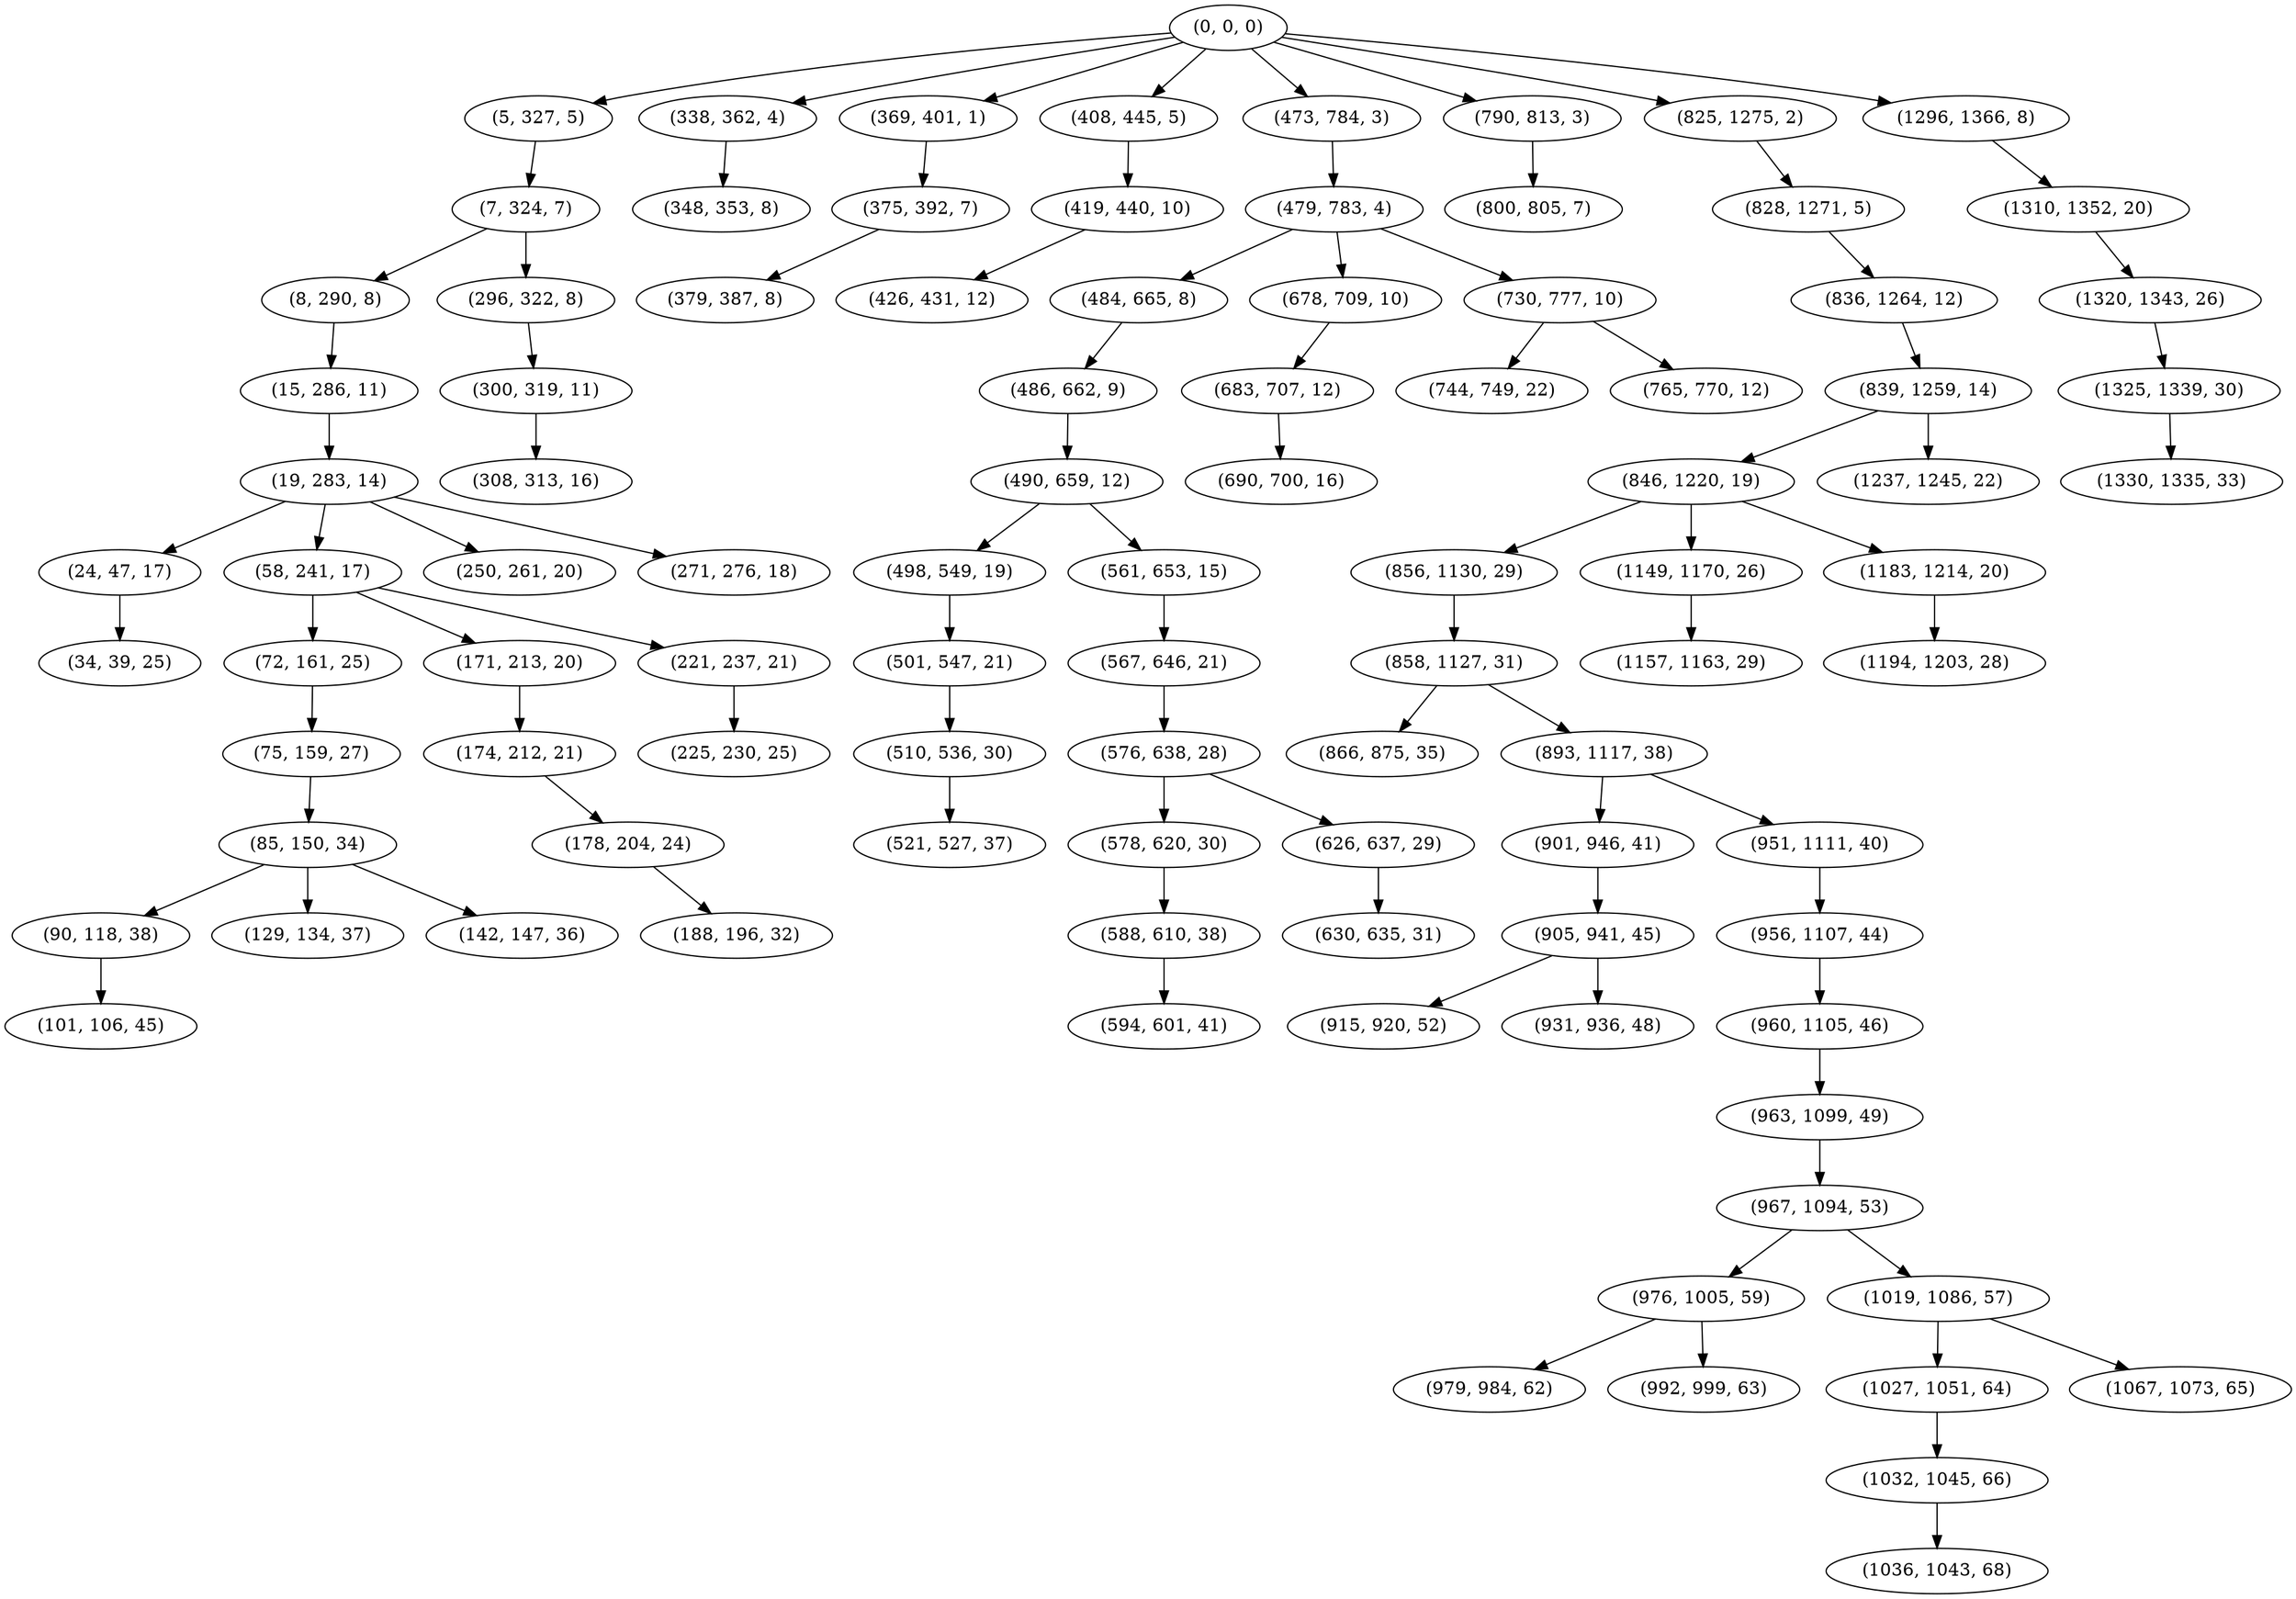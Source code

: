 digraph tree {
    "(0, 0, 0)";
    "(5, 327, 5)";
    "(7, 324, 7)";
    "(8, 290, 8)";
    "(15, 286, 11)";
    "(19, 283, 14)";
    "(24, 47, 17)";
    "(34, 39, 25)";
    "(58, 241, 17)";
    "(72, 161, 25)";
    "(75, 159, 27)";
    "(85, 150, 34)";
    "(90, 118, 38)";
    "(101, 106, 45)";
    "(129, 134, 37)";
    "(142, 147, 36)";
    "(171, 213, 20)";
    "(174, 212, 21)";
    "(178, 204, 24)";
    "(188, 196, 32)";
    "(221, 237, 21)";
    "(225, 230, 25)";
    "(250, 261, 20)";
    "(271, 276, 18)";
    "(296, 322, 8)";
    "(300, 319, 11)";
    "(308, 313, 16)";
    "(338, 362, 4)";
    "(348, 353, 8)";
    "(369, 401, 1)";
    "(375, 392, 7)";
    "(379, 387, 8)";
    "(408, 445, 5)";
    "(419, 440, 10)";
    "(426, 431, 12)";
    "(473, 784, 3)";
    "(479, 783, 4)";
    "(484, 665, 8)";
    "(486, 662, 9)";
    "(490, 659, 12)";
    "(498, 549, 19)";
    "(501, 547, 21)";
    "(510, 536, 30)";
    "(521, 527, 37)";
    "(561, 653, 15)";
    "(567, 646, 21)";
    "(576, 638, 28)";
    "(578, 620, 30)";
    "(588, 610, 38)";
    "(594, 601, 41)";
    "(626, 637, 29)";
    "(630, 635, 31)";
    "(678, 709, 10)";
    "(683, 707, 12)";
    "(690, 700, 16)";
    "(730, 777, 10)";
    "(744, 749, 22)";
    "(765, 770, 12)";
    "(790, 813, 3)";
    "(800, 805, 7)";
    "(825, 1275, 2)";
    "(828, 1271, 5)";
    "(836, 1264, 12)";
    "(839, 1259, 14)";
    "(846, 1220, 19)";
    "(856, 1130, 29)";
    "(858, 1127, 31)";
    "(866, 875, 35)";
    "(893, 1117, 38)";
    "(901, 946, 41)";
    "(905, 941, 45)";
    "(915, 920, 52)";
    "(931, 936, 48)";
    "(951, 1111, 40)";
    "(956, 1107, 44)";
    "(960, 1105, 46)";
    "(963, 1099, 49)";
    "(967, 1094, 53)";
    "(976, 1005, 59)";
    "(979, 984, 62)";
    "(992, 999, 63)";
    "(1019, 1086, 57)";
    "(1027, 1051, 64)";
    "(1032, 1045, 66)";
    "(1036, 1043, 68)";
    "(1067, 1073, 65)";
    "(1149, 1170, 26)";
    "(1157, 1163, 29)";
    "(1183, 1214, 20)";
    "(1194, 1203, 28)";
    "(1237, 1245, 22)";
    "(1296, 1366, 8)";
    "(1310, 1352, 20)";
    "(1320, 1343, 26)";
    "(1325, 1339, 30)";
    "(1330, 1335, 33)";
    "(0, 0, 0)" -> "(5, 327, 5)";
    "(0, 0, 0)" -> "(338, 362, 4)";
    "(0, 0, 0)" -> "(369, 401, 1)";
    "(0, 0, 0)" -> "(408, 445, 5)";
    "(0, 0, 0)" -> "(473, 784, 3)";
    "(0, 0, 0)" -> "(790, 813, 3)";
    "(0, 0, 0)" -> "(825, 1275, 2)";
    "(0, 0, 0)" -> "(1296, 1366, 8)";
    "(5, 327, 5)" -> "(7, 324, 7)";
    "(7, 324, 7)" -> "(8, 290, 8)";
    "(7, 324, 7)" -> "(296, 322, 8)";
    "(8, 290, 8)" -> "(15, 286, 11)";
    "(15, 286, 11)" -> "(19, 283, 14)";
    "(19, 283, 14)" -> "(24, 47, 17)";
    "(19, 283, 14)" -> "(58, 241, 17)";
    "(19, 283, 14)" -> "(250, 261, 20)";
    "(19, 283, 14)" -> "(271, 276, 18)";
    "(24, 47, 17)" -> "(34, 39, 25)";
    "(58, 241, 17)" -> "(72, 161, 25)";
    "(58, 241, 17)" -> "(171, 213, 20)";
    "(58, 241, 17)" -> "(221, 237, 21)";
    "(72, 161, 25)" -> "(75, 159, 27)";
    "(75, 159, 27)" -> "(85, 150, 34)";
    "(85, 150, 34)" -> "(90, 118, 38)";
    "(85, 150, 34)" -> "(129, 134, 37)";
    "(85, 150, 34)" -> "(142, 147, 36)";
    "(90, 118, 38)" -> "(101, 106, 45)";
    "(171, 213, 20)" -> "(174, 212, 21)";
    "(174, 212, 21)" -> "(178, 204, 24)";
    "(178, 204, 24)" -> "(188, 196, 32)";
    "(221, 237, 21)" -> "(225, 230, 25)";
    "(296, 322, 8)" -> "(300, 319, 11)";
    "(300, 319, 11)" -> "(308, 313, 16)";
    "(338, 362, 4)" -> "(348, 353, 8)";
    "(369, 401, 1)" -> "(375, 392, 7)";
    "(375, 392, 7)" -> "(379, 387, 8)";
    "(408, 445, 5)" -> "(419, 440, 10)";
    "(419, 440, 10)" -> "(426, 431, 12)";
    "(473, 784, 3)" -> "(479, 783, 4)";
    "(479, 783, 4)" -> "(484, 665, 8)";
    "(479, 783, 4)" -> "(678, 709, 10)";
    "(479, 783, 4)" -> "(730, 777, 10)";
    "(484, 665, 8)" -> "(486, 662, 9)";
    "(486, 662, 9)" -> "(490, 659, 12)";
    "(490, 659, 12)" -> "(498, 549, 19)";
    "(490, 659, 12)" -> "(561, 653, 15)";
    "(498, 549, 19)" -> "(501, 547, 21)";
    "(501, 547, 21)" -> "(510, 536, 30)";
    "(510, 536, 30)" -> "(521, 527, 37)";
    "(561, 653, 15)" -> "(567, 646, 21)";
    "(567, 646, 21)" -> "(576, 638, 28)";
    "(576, 638, 28)" -> "(578, 620, 30)";
    "(576, 638, 28)" -> "(626, 637, 29)";
    "(578, 620, 30)" -> "(588, 610, 38)";
    "(588, 610, 38)" -> "(594, 601, 41)";
    "(626, 637, 29)" -> "(630, 635, 31)";
    "(678, 709, 10)" -> "(683, 707, 12)";
    "(683, 707, 12)" -> "(690, 700, 16)";
    "(730, 777, 10)" -> "(744, 749, 22)";
    "(730, 777, 10)" -> "(765, 770, 12)";
    "(790, 813, 3)" -> "(800, 805, 7)";
    "(825, 1275, 2)" -> "(828, 1271, 5)";
    "(828, 1271, 5)" -> "(836, 1264, 12)";
    "(836, 1264, 12)" -> "(839, 1259, 14)";
    "(839, 1259, 14)" -> "(846, 1220, 19)";
    "(839, 1259, 14)" -> "(1237, 1245, 22)";
    "(846, 1220, 19)" -> "(856, 1130, 29)";
    "(846, 1220, 19)" -> "(1149, 1170, 26)";
    "(846, 1220, 19)" -> "(1183, 1214, 20)";
    "(856, 1130, 29)" -> "(858, 1127, 31)";
    "(858, 1127, 31)" -> "(866, 875, 35)";
    "(858, 1127, 31)" -> "(893, 1117, 38)";
    "(893, 1117, 38)" -> "(901, 946, 41)";
    "(893, 1117, 38)" -> "(951, 1111, 40)";
    "(901, 946, 41)" -> "(905, 941, 45)";
    "(905, 941, 45)" -> "(915, 920, 52)";
    "(905, 941, 45)" -> "(931, 936, 48)";
    "(951, 1111, 40)" -> "(956, 1107, 44)";
    "(956, 1107, 44)" -> "(960, 1105, 46)";
    "(960, 1105, 46)" -> "(963, 1099, 49)";
    "(963, 1099, 49)" -> "(967, 1094, 53)";
    "(967, 1094, 53)" -> "(976, 1005, 59)";
    "(967, 1094, 53)" -> "(1019, 1086, 57)";
    "(976, 1005, 59)" -> "(979, 984, 62)";
    "(976, 1005, 59)" -> "(992, 999, 63)";
    "(1019, 1086, 57)" -> "(1027, 1051, 64)";
    "(1019, 1086, 57)" -> "(1067, 1073, 65)";
    "(1027, 1051, 64)" -> "(1032, 1045, 66)";
    "(1032, 1045, 66)" -> "(1036, 1043, 68)";
    "(1149, 1170, 26)" -> "(1157, 1163, 29)";
    "(1183, 1214, 20)" -> "(1194, 1203, 28)";
    "(1296, 1366, 8)" -> "(1310, 1352, 20)";
    "(1310, 1352, 20)" -> "(1320, 1343, 26)";
    "(1320, 1343, 26)" -> "(1325, 1339, 30)";
    "(1325, 1339, 30)" -> "(1330, 1335, 33)";
}
